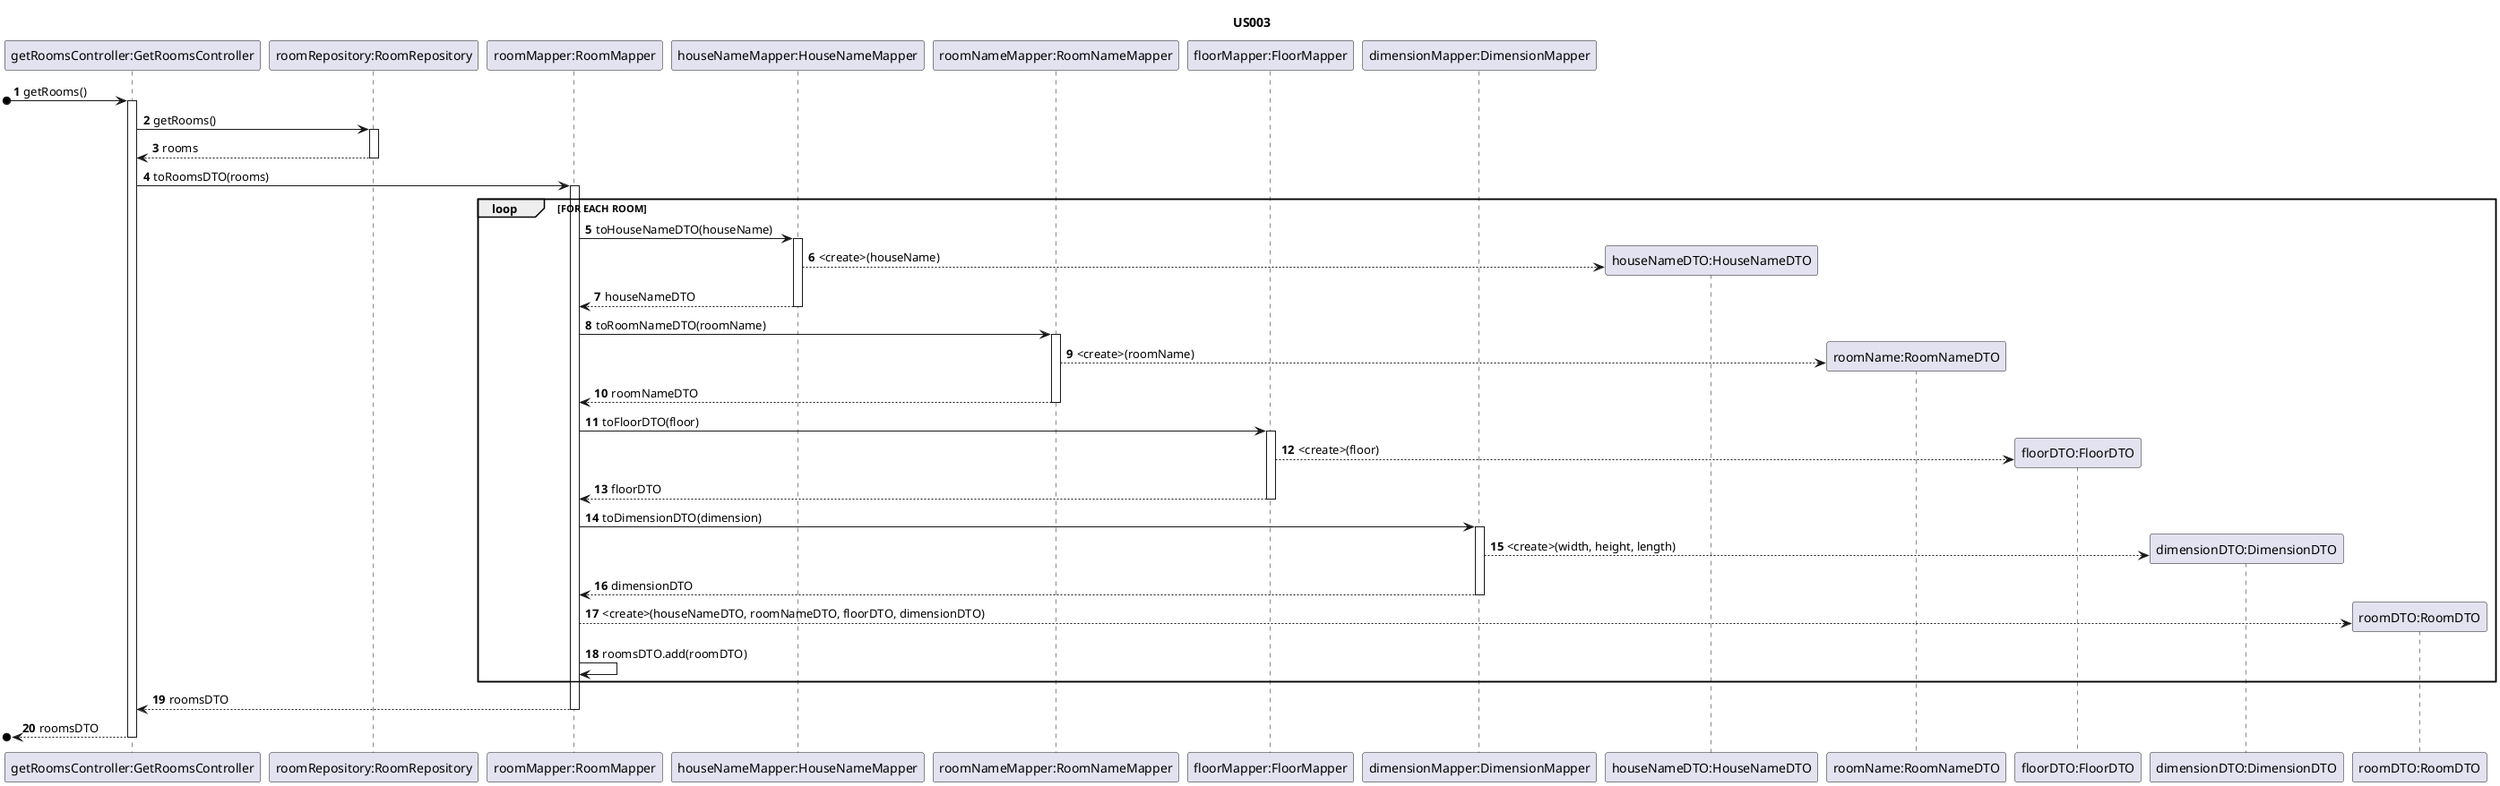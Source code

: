 @startuml
'https://plantuml.com/sequence-diagram

autonumber

title US003

/'
As an Administrator, I want to have a list of existing rooms, so that I can choose one to edit it.
'/
/'
As an Administrator, I want to have a list of existing rooms, so that I can choose one to edit it.
'/

participant "getRoomsController:GetRoomsController" as GRC
participant "roomRepository:RoomRepository" as RR
participant "roomMapper:RoomMapper" as RM
participant "houseNameMapper:HouseNameMapper" as HNM
participant "roomNameMapper:RoomNameMapper" as RNM
participant "floorMapper:FloorMapper" as FM
participant "dimensionMapper:DimensionMapper" as DM
participant "houseNameDTO:HouseNameDTO" as HND
participant "roomName:RoomNameDTO" as RDT
participant "floorDTO:FloorDTO" as FD
participant "dimensionDTO:DimensionDTO" as DD
participant "roomDTO:RoomDTO" as RD



[o-> GRC: getRooms()
activate GRC
GRC -> RR: getRooms()
activate RR
RR --> GRC: rooms
deactivate RR
GRC -> RM : toRoomsDTO(rooms)
activate RM
loop FOR EACH ROOM
RM -> HNM : toHouseNameDTO(houseName)
activate HNM
HNM --> HND** : <create>(houseName)
HNM --> RM : houseNameDTO
deactivate HNM
RM -> RNM : toRoomNameDTO(roomName)
activate RNM
RNM --> RDT** : <create>(roomName)
RNM --> RM : roomNameDTO
deactivate RNM
RM -> FM : toFloorDTO(floor)
activate FM
FM --> FD** : <create>(floor)
FM --> RM : floorDTO
deactivate FM
RM -> DM : toDimensionDTO(dimension)
activate DM
DM --> DD** : <create>(width, height, length)
DM --> RM : dimensionDTO
deactivate DM
RM --> RD** : <create>(houseNameDTO, roomNameDTO, floorDTO, dimensionDTO)
RM -> RM : roomsDTO.add(roomDTO)
end
RM --> GRC : roomsDTO
deactivate RM
[o<-- GRC : roomsDTO
deactivate GRC

@enduml
